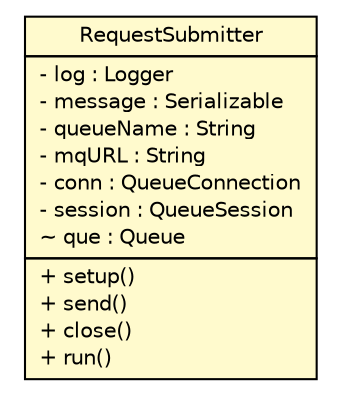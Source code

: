#!/usr/local/bin/dot
#
# Class diagram 
# Generated by UmlGraph version 4.8 (http://www.spinellis.gr/sw/umlgraph)
#

digraph G {
	edge [fontname="Helvetica",fontsize=10,labelfontname="Helvetica",labelfontsize=10];
	node [fontname="Helvetica",fontsize=10,shape=plaintext];
	// gov.nih.nci.ncia.jms.RequestSubmitter
	c39046 [label=<<table border="0" cellborder="1" cellspacing="0" cellpadding="2" port="p" bgcolor="lemonChiffon" href="./RequestSubmitter.html">
		<tr><td><table border="0" cellspacing="0" cellpadding="1">
			<tr><td> RequestSubmitter </td></tr>
		</table></td></tr>
		<tr><td><table border="0" cellspacing="0" cellpadding="1">
			<tr><td align="left"> - log : Logger </td></tr>
			<tr><td align="left"> - message : Serializable </td></tr>
			<tr><td align="left"> - queueName : String </td></tr>
			<tr><td align="left"> - mqURL : String </td></tr>
			<tr><td align="left"> - conn : QueueConnection </td></tr>
			<tr><td align="left"> - session : QueueSession </td></tr>
			<tr><td align="left"> ~ que : Queue </td></tr>
		</table></td></tr>
		<tr><td><table border="0" cellspacing="0" cellpadding="1">
			<tr><td align="left"> + setup() </td></tr>
			<tr><td align="left"> + send() </td></tr>
			<tr><td align="left"> + close() </td></tr>
			<tr><td align="left"> + run() </td></tr>
		</table></td></tr>
		</table>>, fontname="Helvetica", fontcolor="black", fontsize=10.0];
}

